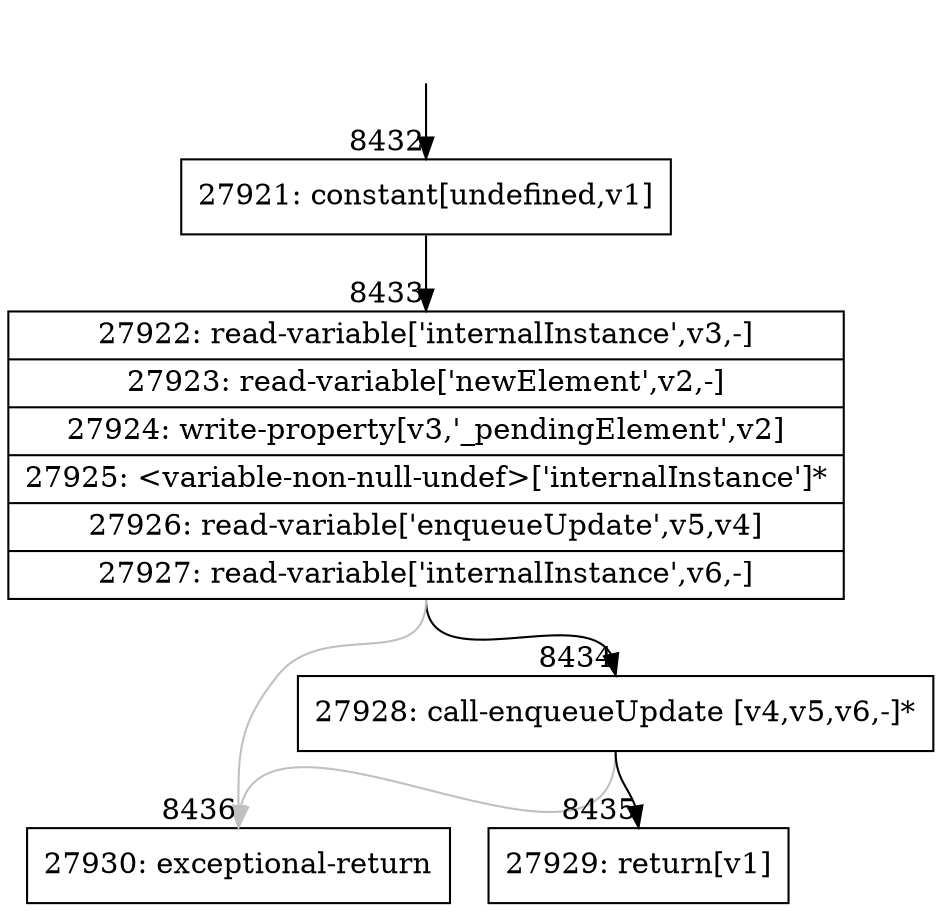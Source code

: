 digraph {
rankdir="TD"
BB_entry618[shape=none,label=""];
BB_entry618 -> BB8432 [tailport=s, headport=n, headlabel="    8432"]
BB8432 [shape=record label="{27921: constant[undefined,v1]}" ] 
BB8432 -> BB8433 [tailport=s, headport=n, headlabel="      8433"]
BB8433 [shape=record label="{27922: read-variable['internalInstance',v3,-]|27923: read-variable['newElement',v2,-]|27924: write-property[v3,'_pendingElement',v2]|27925: \<variable-non-null-undef\>['internalInstance']*|27926: read-variable['enqueueUpdate',v5,v4]|27927: read-variable['internalInstance',v6,-]}" ] 
BB8433 -> BB8434 [tailport=s, headport=n, headlabel="      8434"]
BB8433 -> BB8436 [tailport=s, headport=n, color=gray, headlabel="      8436"]
BB8434 [shape=record label="{27928: call-enqueueUpdate [v4,v5,v6,-]*}" ] 
BB8434 -> BB8435 [tailport=s, headport=n, headlabel="      8435"]
BB8434 -> BB8436 [tailport=s, headport=n, color=gray]
BB8435 [shape=record label="{27929: return[v1]}" ] 
BB8436 [shape=record label="{27930: exceptional-return}" ] 
//#$~ 14797
}
